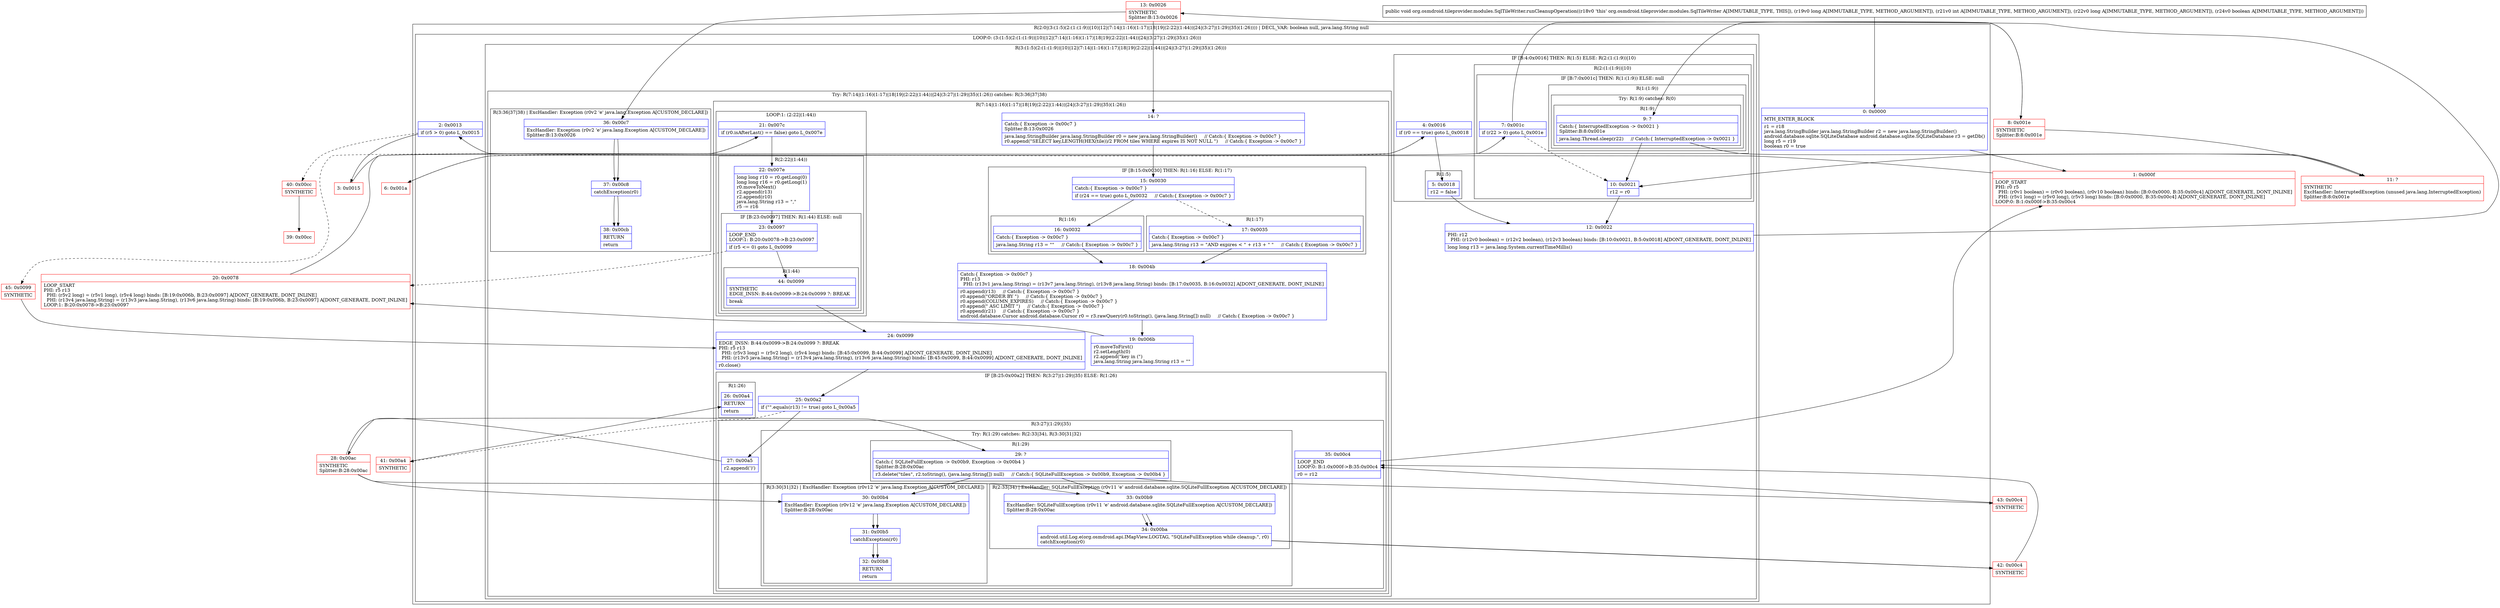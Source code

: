 digraph "CFG fororg.osmdroid.tileprovider.modules.SqlTileWriter.runCleanupOperation(JIJZ)V" {
subgraph cluster_Region_1605944605 {
label = "R(2:0|(3:(1:5)(2:(1:(1:9))|10)|12|(7:14|(1:16)(1:17)|18|19|(2:22|(1:44))|24|(3:27|(1:29)|35)(1:26)))) | DECL_VAR: boolean null, java.lang.String null\l";
node [shape=record,color=blue];
Node_0 [shape=record,label="{0\:\ 0x0000|MTH_ENTER_BLOCK\l|r1 = r18\ljava.lang.StringBuilder java.lang.StringBuilder r2 = new java.lang.StringBuilder()\landroid.database.sqlite.SQLiteDatabase android.database.sqlite.SQLiteDatabase r3 = getDb()\llong r5 = r19\lboolean r0 = true\l}"];
subgraph cluster_LoopRegion_1056356704 {
label = "LOOP:0: (3:(1:5)(2:(1:(1:9))|10)|12|(7:14|(1:16)(1:17)|18|19|(2:22|(1:44))|24|(3:27|(1:29)|35)(1:26)))";
node [shape=record,color=blue];
Node_2 [shape=record,label="{2\:\ 0x0013|if (r5 \> 0) goto L_0x0015\l}"];
subgraph cluster_Region_312724522 {
label = "R(3:(1:5)(2:(1:(1:9))|10)|12|(7:14|(1:16)(1:17)|18|19|(2:22|(1:44))|24|(3:27|(1:29)|35)(1:26)))";
node [shape=record,color=blue];
subgraph cluster_IfRegion_957429114 {
label = "IF [B:4:0x0016] THEN: R(1:5) ELSE: R(2:(1:(1:9))|10)";
node [shape=record,color=blue];
Node_4 [shape=record,label="{4\:\ 0x0016|if (r0 == true) goto L_0x0018\l}"];
subgraph cluster_Region_922569462 {
label = "R(1:5)";
node [shape=record,color=blue];
Node_5 [shape=record,label="{5\:\ 0x0018|r12 = false\l}"];
}
subgraph cluster_Region_1028381062 {
label = "R(2:(1:(1:9))|10)";
node [shape=record,color=blue];
subgraph cluster_IfRegion_140187861 {
label = "IF [B:7:0x001c] THEN: R(1:(1:9)) ELSE: null";
node [shape=record,color=blue];
Node_7 [shape=record,label="{7\:\ 0x001c|if (r22 \> 0) goto L_0x001e\l}"];
subgraph cluster_Region_694138929 {
label = "R(1:(1:9))";
node [shape=record,color=blue];
subgraph cluster_TryCatchRegion_1486966755 {
label = "Try: R(1:9) catches: R(0)";
node [shape=record,color=blue];
subgraph cluster_Region_1474823942 {
label = "R(1:9)";
node [shape=record,color=blue];
Node_9 [shape=record,label="{9\:\ ?|Catch:\{ InterruptedException \-\> 0x0021 \}\lSplitter:B:8:0x001e\l|java.lang.Thread.sleep(r22)     \/\/ Catch:\{ InterruptedException \-\> 0x0021 \}\l}"];
}
subgraph cluster_Region_119877790 {
label = "R(0) | ExcHandler: InterruptedException (unused java.lang.InterruptedException)\l";
node [shape=record,color=blue];
}
}
}
}
Node_10 [shape=record,label="{10\:\ 0x0021|r12 = r0\l}"];
}
}
Node_12 [shape=record,label="{12\:\ 0x0022|PHI: r12 \l  PHI: (r12v0 boolean) = (r12v2 boolean), (r12v3 boolean) binds: [B:10:0x0021, B:5:0x0018] A[DONT_GENERATE, DONT_INLINE]\l|long long r13 = java.lang.System.currentTimeMillis()\l}"];
subgraph cluster_TryCatchRegion_1399819899 {
label = "Try: R(7:14|(1:16)(1:17)|18|19|(2:22|(1:44))|24|(3:27|(1:29)|35)(1:26)) catches: R(3:36|37|38)";
node [shape=record,color=blue];
subgraph cluster_Region_1944605662 {
label = "R(7:14|(1:16)(1:17)|18|19|(2:22|(1:44))|24|(3:27|(1:29)|35)(1:26))";
node [shape=record,color=blue];
Node_14 [shape=record,label="{14\:\ ?|Catch:\{ Exception \-\> 0x00c7 \}\lSplitter:B:13:0x0026\l|java.lang.StringBuilder java.lang.StringBuilder r0 = new java.lang.StringBuilder()     \/\/ Catch:\{ Exception \-\> 0x00c7 \}\lr0.append(\"SELECT key,LENGTH(HEX(tile))\/2 FROM tiles WHERE expires IS NOT NULL \")     \/\/ Catch:\{ Exception \-\> 0x00c7 \}\l}"];
subgraph cluster_IfRegion_31657378 {
label = "IF [B:15:0x0030] THEN: R(1:16) ELSE: R(1:17)";
node [shape=record,color=blue];
Node_15 [shape=record,label="{15\:\ 0x0030|Catch:\{ Exception \-\> 0x00c7 \}\l|if (r24 == true) goto L_0x0032     \/\/ Catch:\{ Exception \-\> 0x00c7 \}\l}"];
subgraph cluster_Region_1104014299 {
label = "R(1:16)";
node [shape=record,color=blue];
Node_16 [shape=record,label="{16\:\ 0x0032|Catch:\{ Exception \-\> 0x00c7 \}\l|java.lang.String r13 = \"\"     \/\/ Catch:\{ Exception \-\> 0x00c7 \}\l}"];
}
subgraph cluster_Region_581534177 {
label = "R(1:17)";
node [shape=record,color=blue];
Node_17 [shape=record,label="{17\:\ 0x0035|Catch:\{ Exception \-\> 0x00c7 \}\l|java.lang.String r13 = \"AND expires \< \" + r13 + \" \"     \/\/ Catch:\{ Exception \-\> 0x00c7 \}\l}"];
}
}
Node_18 [shape=record,label="{18\:\ 0x004b|Catch:\{ Exception \-\> 0x00c7 \}\lPHI: r13 \l  PHI: (r13v1 java.lang.String) = (r13v7 java.lang.String), (r13v8 java.lang.String) binds: [B:17:0x0035, B:16:0x0032] A[DONT_GENERATE, DONT_INLINE]\l|r0.append(r13)     \/\/ Catch:\{ Exception \-\> 0x00c7 \}\lr0.append(\"ORDER BY \")     \/\/ Catch:\{ Exception \-\> 0x00c7 \}\lr0.append(COLUMN_EXPIRES)     \/\/ Catch:\{ Exception \-\> 0x00c7 \}\lr0.append(\" ASC LIMIT \")     \/\/ Catch:\{ Exception \-\> 0x00c7 \}\lr0.append(r21)     \/\/ Catch:\{ Exception \-\> 0x00c7 \}\landroid.database.Cursor android.database.Cursor r0 = r3.rawQuery(r0.toString(), (java.lang.String[]) null)     \/\/ Catch:\{ Exception \-\> 0x00c7 \}\l}"];
Node_19 [shape=record,label="{19\:\ 0x006b|r0.moveToFirst()\lr2.setLength(0)\lr2.append(\"key in (\")\ljava.lang.String java.lang.String r13 = \"\"\l}"];
subgraph cluster_LoopRegion_498836462 {
label = "LOOP:1: (2:22|(1:44))";
node [shape=record,color=blue];
Node_21 [shape=record,label="{21\:\ 0x007c|if (r0.isAfterLast() == false) goto L_0x007e\l}"];
subgraph cluster_Region_900488323 {
label = "R(2:22|(1:44))";
node [shape=record,color=blue];
Node_22 [shape=record,label="{22\:\ 0x007e|long long r10 = r0.getLong(0)\llong long r16 = r0.getLong(1)\lr0.moveToNext()\lr2.append(r13)\lr2.append(r10)\ljava.lang.String r13 = \",\"\lr5 \-= r16\l}"];
subgraph cluster_IfRegion_1768534649 {
label = "IF [B:23:0x0097] THEN: R(1:44) ELSE: null";
node [shape=record,color=blue];
Node_23 [shape=record,label="{23\:\ 0x0097|LOOP_END\lLOOP:1: B:20:0x0078\-\>B:23:0x0097\l|if (r5 \<= 0) goto L_0x0099\l}"];
subgraph cluster_Region_379906735 {
label = "R(1:44)";
node [shape=record,color=blue];
Node_44 [shape=record,label="{44\:\ 0x0099|SYNTHETIC\lEDGE_INSN: B:44:0x0099\-\>B:24:0x0099 ?: BREAK  \l|break\l}"];
}
}
}
}
Node_24 [shape=record,label="{24\:\ 0x0099|EDGE_INSN: B:44:0x0099\-\>B:24:0x0099 ?: BREAK  \lPHI: r5 r13 \l  PHI: (r5v3 long) = (r5v2 long), (r5v4 long) binds: [B:45:0x0099, B:44:0x0099] A[DONT_GENERATE, DONT_INLINE]\l  PHI: (r13v5 java.lang.String) = (r13v4 java.lang.String), (r13v6 java.lang.String) binds: [B:45:0x0099, B:44:0x0099] A[DONT_GENERATE, DONT_INLINE]\l|r0.close()\l}"];
subgraph cluster_IfRegion_301334255 {
label = "IF [B:25:0x00a2] THEN: R(3:27|(1:29)|35) ELSE: R(1:26)";
node [shape=record,color=blue];
Node_25 [shape=record,label="{25\:\ 0x00a2|if (\"\".equals(r13) != true) goto L_0x00a5\l}"];
subgraph cluster_Region_372822556 {
label = "R(3:27|(1:29)|35)";
node [shape=record,color=blue];
Node_27 [shape=record,label="{27\:\ 0x00a5|r2.append(')')\l}"];
subgraph cluster_TryCatchRegion_950769957 {
label = "Try: R(1:29) catches: R(2:33|34), R(3:30|31|32)";
node [shape=record,color=blue];
subgraph cluster_Region_263286251 {
label = "R(1:29)";
node [shape=record,color=blue];
Node_29 [shape=record,label="{29\:\ ?|Catch:\{ SQLiteFullException \-\> 0x00b9, Exception \-\> 0x00b4 \}\lSplitter:B:28:0x00ac\l|r3.delete(\"tiles\", r2.toString(), (java.lang.String[]) null)     \/\/ Catch:\{ SQLiteFullException \-\> 0x00b9, Exception \-\> 0x00b4 \}\l}"];
}
subgraph cluster_Region_395891741 {
label = "R(2:33|34) | ExcHandler: SQLiteFullException (r0v11 'e' android.database.sqlite.SQLiteFullException A[CUSTOM_DECLARE])\l";
node [shape=record,color=blue];
Node_33 [shape=record,label="{33\:\ 0x00b9|ExcHandler: SQLiteFullException (r0v11 'e' android.database.sqlite.SQLiteFullException A[CUSTOM_DECLARE])\lSplitter:B:28:0x00ac\l}"];
Node_34 [shape=record,label="{34\:\ 0x00ba|android.util.Log.e(org.osmdroid.api.IMapView.LOGTAG, \"SQLiteFullException while cleanup.\", r0)\lcatchException(r0)\l}"];
}
subgraph cluster_Region_235881809 {
label = "R(3:30|31|32) | ExcHandler: Exception (r0v12 'e' java.lang.Exception A[CUSTOM_DECLARE])\l";
node [shape=record,color=blue];
Node_30 [shape=record,label="{30\:\ 0x00b4|ExcHandler: Exception (r0v12 'e' java.lang.Exception A[CUSTOM_DECLARE])\lSplitter:B:28:0x00ac\l}"];
Node_31 [shape=record,label="{31\:\ 0x00b5|catchException(r0)\l}"];
Node_32 [shape=record,label="{32\:\ 0x00b8|RETURN\l|return\l}"];
}
}
Node_35 [shape=record,label="{35\:\ 0x00c4|LOOP_END\lLOOP:0: B:1:0x000f\-\>B:35:0x00c4\l|r0 = r12\l}"];
}
subgraph cluster_Region_1062152109 {
label = "R(1:26)";
node [shape=record,color=blue];
Node_26 [shape=record,label="{26\:\ 0x00a4|RETURN\l|return\l}"];
}
}
}
subgraph cluster_Region_1531569104 {
label = "R(3:36|37|38) | ExcHandler: Exception (r0v2 'e' java.lang.Exception A[CUSTOM_DECLARE])\l";
node [shape=record,color=blue];
Node_36 [shape=record,label="{36\:\ 0x00c7|ExcHandler: Exception (r0v2 'e' java.lang.Exception A[CUSTOM_DECLARE])\lSplitter:B:13:0x0026\l}"];
Node_37 [shape=record,label="{37\:\ 0x00c8|catchException(r0)\l}"];
Node_38 [shape=record,label="{38\:\ 0x00cb|RETURN\l|return\l}"];
}
}
}
}
}
subgraph cluster_Region_119877790 {
label = "R(0) | ExcHandler: InterruptedException (unused java.lang.InterruptedException)\l";
node [shape=record,color=blue];
}
subgraph cluster_Region_1531569104 {
label = "R(3:36|37|38) | ExcHandler: Exception (r0v2 'e' java.lang.Exception A[CUSTOM_DECLARE])\l";
node [shape=record,color=blue];
Node_36 [shape=record,label="{36\:\ 0x00c7|ExcHandler: Exception (r0v2 'e' java.lang.Exception A[CUSTOM_DECLARE])\lSplitter:B:13:0x0026\l}"];
Node_37 [shape=record,label="{37\:\ 0x00c8|catchException(r0)\l}"];
Node_38 [shape=record,label="{38\:\ 0x00cb|RETURN\l|return\l}"];
}
subgraph cluster_Region_395891741 {
label = "R(2:33|34) | ExcHandler: SQLiteFullException (r0v11 'e' android.database.sqlite.SQLiteFullException A[CUSTOM_DECLARE])\l";
node [shape=record,color=blue];
Node_33 [shape=record,label="{33\:\ 0x00b9|ExcHandler: SQLiteFullException (r0v11 'e' android.database.sqlite.SQLiteFullException A[CUSTOM_DECLARE])\lSplitter:B:28:0x00ac\l}"];
Node_34 [shape=record,label="{34\:\ 0x00ba|android.util.Log.e(org.osmdroid.api.IMapView.LOGTAG, \"SQLiteFullException while cleanup.\", r0)\lcatchException(r0)\l}"];
}
subgraph cluster_Region_235881809 {
label = "R(3:30|31|32) | ExcHandler: Exception (r0v12 'e' java.lang.Exception A[CUSTOM_DECLARE])\l";
node [shape=record,color=blue];
Node_30 [shape=record,label="{30\:\ 0x00b4|ExcHandler: Exception (r0v12 'e' java.lang.Exception A[CUSTOM_DECLARE])\lSplitter:B:28:0x00ac\l}"];
Node_31 [shape=record,label="{31\:\ 0x00b5|catchException(r0)\l}"];
Node_32 [shape=record,label="{32\:\ 0x00b8|RETURN\l|return\l}"];
}
Node_1 [shape=record,color=red,label="{1\:\ 0x000f|LOOP_START\lPHI: r0 r5 \l  PHI: (r0v1 boolean) = (r0v0 boolean), (r0v10 boolean) binds: [B:0:0x0000, B:35:0x00c4] A[DONT_GENERATE, DONT_INLINE]\l  PHI: (r5v1 long) = (r5v0 long), (r5v3 long) binds: [B:0:0x0000, B:35:0x00c4] A[DONT_GENERATE, DONT_INLINE]\lLOOP:0: B:1:0x000f\-\>B:35:0x00c4\l}"];
Node_3 [shape=record,color=red,label="{3\:\ 0x0015}"];
Node_6 [shape=record,color=red,label="{6\:\ 0x001a}"];
Node_8 [shape=record,color=red,label="{8\:\ 0x001e|SYNTHETIC\lSplitter:B:8:0x001e\l}"];
Node_11 [shape=record,color=red,label="{11\:\ ?|SYNTHETIC\lExcHandler: InterruptedException (unused java.lang.InterruptedException)\lSplitter:B:8:0x001e\l}"];
Node_13 [shape=record,color=red,label="{13\:\ 0x0026|SYNTHETIC\lSplitter:B:13:0x0026\l}"];
Node_20 [shape=record,color=red,label="{20\:\ 0x0078|LOOP_START\lPHI: r5 r13 \l  PHI: (r5v2 long) = (r5v1 long), (r5v4 long) binds: [B:19:0x006b, B:23:0x0097] A[DONT_GENERATE, DONT_INLINE]\l  PHI: (r13v4 java.lang.String) = (r13v3 java.lang.String), (r13v6 java.lang.String) binds: [B:19:0x006b, B:23:0x0097] A[DONT_GENERATE, DONT_INLINE]\lLOOP:1: B:20:0x0078\-\>B:23:0x0097\l}"];
Node_28 [shape=record,color=red,label="{28\:\ 0x00ac|SYNTHETIC\lSplitter:B:28:0x00ac\l}"];
Node_39 [shape=record,color=red,label="{39\:\ 0x00cc}"];
Node_40 [shape=record,color=red,label="{40\:\ 0x00cc|SYNTHETIC\l}"];
Node_41 [shape=record,color=red,label="{41\:\ 0x00a4|SYNTHETIC\l}"];
Node_42 [shape=record,color=red,label="{42\:\ 0x00c4|SYNTHETIC\l}"];
Node_43 [shape=record,color=red,label="{43\:\ 0x00c4|SYNTHETIC\l}"];
Node_45 [shape=record,color=red,label="{45\:\ 0x0099|SYNTHETIC\l}"];
MethodNode[shape=record,label="{public void org.osmdroid.tileprovider.modules.SqlTileWriter.runCleanupOperation((r18v0 'this' org.osmdroid.tileprovider.modules.SqlTileWriter A[IMMUTABLE_TYPE, THIS]), (r19v0 long A[IMMUTABLE_TYPE, METHOD_ARGUMENT]), (r21v0 int A[IMMUTABLE_TYPE, METHOD_ARGUMENT]), (r22v0 long A[IMMUTABLE_TYPE, METHOD_ARGUMENT]), (r24v0 boolean A[IMMUTABLE_TYPE, METHOD_ARGUMENT])) }"];
MethodNode -> Node_0;
Node_0 -> Node_1;
Node_2 -> Node_3;
Node_2 -> Node_40[style=dashed];
Node_4 -> Node_5;
Node_4 -> Node_6[style=dashed];
Node_5 -> Node_12;
Node_7 -> Node_8;
Node_7 -> Node_10[style=dashed];
Node_9 -> Node_10;
Node_9 -> Node_11;
Node_10 -> Node_12;
Node_12 -> Node_13;
Node_14 -> Node_15;
Node_15 -> Node_16;
Node_15 -> Node_17[style=dashed];
Node_16 -> Node_18;
Node_17 -> Node_18;
Node_18 -> Node_19;
Node_19 -> Node_20;
Node_21 -> Node_22;
Node_21 -> Node_45[style=dashed];
Node_22 -> Node_23;
Node_23 -> Node_20[style=dashed];
Node_23 -> Node_44;
Node_44 -> Node_24;
Node_24 -> Node_25;
Node_25 -> Node_27;
Node_25 -> Node_41[style=dashed];
Node_27 -> Node_28;
Node_29 -> Node_33;
Node_29 -> Node_30;
Node_29 -> Node_43;
Node_33 -> Node_34;
Node_34 -> Node_42;
Node_30 -> Node_31;
Node_31 -> Node_32;
Node_35 -> Node_1;
Node_36 -> Node_37;
Node_37 -> Node_38;
Node_36 -> Node_37;
Node_37 -> Node_38;
Node_33 -> Node_34;
Node_34 -> Node_42;
Node_30 -> Node_31;
Node_31 -> Node_32;
Node_1 -> Node_2;
Node_3 -> Node_4;
Node_6 -> Node_7;
Node_8 -> Node_9;
Node_8 -> Node_11;
Node_11 -> Node_10;
Node_13 -> Node_14;
Node_13 -> Node_36;
Node_20 -> Node_21;
Node_28 -> Node_29;
Node_28 -> Node_33;
Node_28 -> Node_30;
Node_40 -> Node_39;
Node_41 -> Node_26;
Node_42 -> Node_35;
Node_43 -> Node_35;
Node_45 -> Node_24;
}

